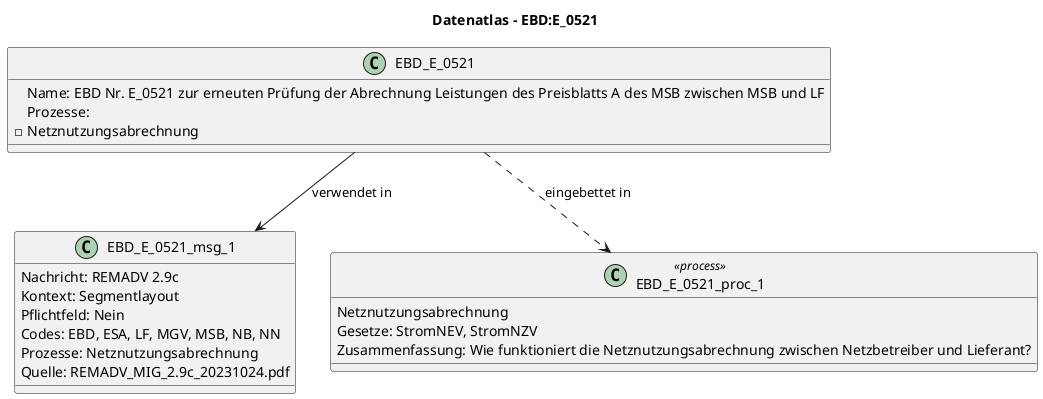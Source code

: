 @startuml
title Datenatlas – EBD:E_0521
class EBD_E_0521 {
  Name: EBD Nr. E_0521 zur erneuten Prüfung der Abrechnung Leistungen des Preisblatts A des MSB zwischen MSB und LF
  Prozesse:
    - Netznutzungsabrechnung
}
class EBD_E_0521_msg_1 {
  Nachricht: REMADV 2.9c
  Kontext: Segmentlayout
  Pflichtfeld: Nein
  Codes: EBD, ESA, LF, MGV, MSB, NB, NN
  Prozesse: Netznutzungsabrechnung
  Quelle: REMADV_MIG_2.9c_20231024.pdf
}
EBD_E_0521 --> EBD_E_0521_msg_1 : verwendet in
class EBD_E_0521_proc_1 <<process>> {
  Netznutzungsabrechnung
  Gesetze: StromNEV, StromNZV
  Zusammenfassung: Wie funktioniert die Netznutzungsabrechnung zwischen Netzbetreiber und Lieferant?
}
EBD_E_0521 ..> EBD_E_0521_proc_1 : eingebettet in
@enduml